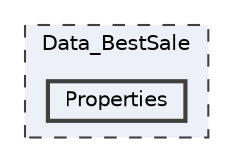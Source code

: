digraph "Data_BestSale/Properties"
{
 // LATEX_PDF_SIZE
  bgcolor="transparent";
  edge [fontname=Helvetica,fontsize=10,labelfontname=Helvetica,labelfontsize=10];
  node [fontname=Helvetica,fontsize=10,shape=box,height=0.2,width=0.4];
  compound=true
  subgraph clusterdir_fb5ffcdb35dde6f4739e4789f287a674 {
    graph [ bgcolor="#edf0f7", pencolor="grey25", label="Data_BestSale", fontname=Helvetica,fontsize=10 style="filled,dashed", URL="dir_fb5ffcdb35dde6f4739e4789f287a674.html",tooltip=""]
  dir_229982beb2622ac983ae6de7a3f4ee6f [label="Properties", fillcolor="#edf0f7", color="grey25", style="filled,bold", URL="dir_229982beb2622ac983ae6de7a3f4ee6f.html",tooltip=""];
  }
}
